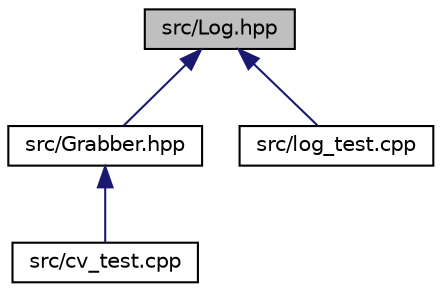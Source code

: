 digraph "src/Log.hpp"
{
  edge [fontname="Helvetica",fontsize="10",labelfontname="Helvetica",labelfontsize="10"];
  node [fontname="Helvetica",fontsize="10",shape=record];
  Node1 [label="src/Log.hpp",height=0.2,width=0.4,color="black", fillcolor="grey75", style="filled", fontcolor="black"];
  Node1 -> Node2 [dir="back",color="midnightblue",fontsize="10",style="solid"];
  Node2 [label="src/Grabber.hpp",height=0.2,width=0.4,color="black", fillcolor="white", style="filled",URL="$Grabber_8hpp.html"];
  Node2 -> Node3 [dir="back",color="midnightblue",fontsize="10",style="solid"];
  Node3 [label="src/cv_test.cpp",height=0.2,width=0.4,color="black", fillcolor="white", style="filled",URL="$cv__test_8cpp.html"];
  Node1 -> Node4 [dir="back",color="midnightblue",fontsize="10",style="solid"];
  Node4 [label="src/log_test.cpp",height=0.2,width=0.4,color="black", fillcolor="white", style="filled",URL="$log__test_8cpp.html"];
}
